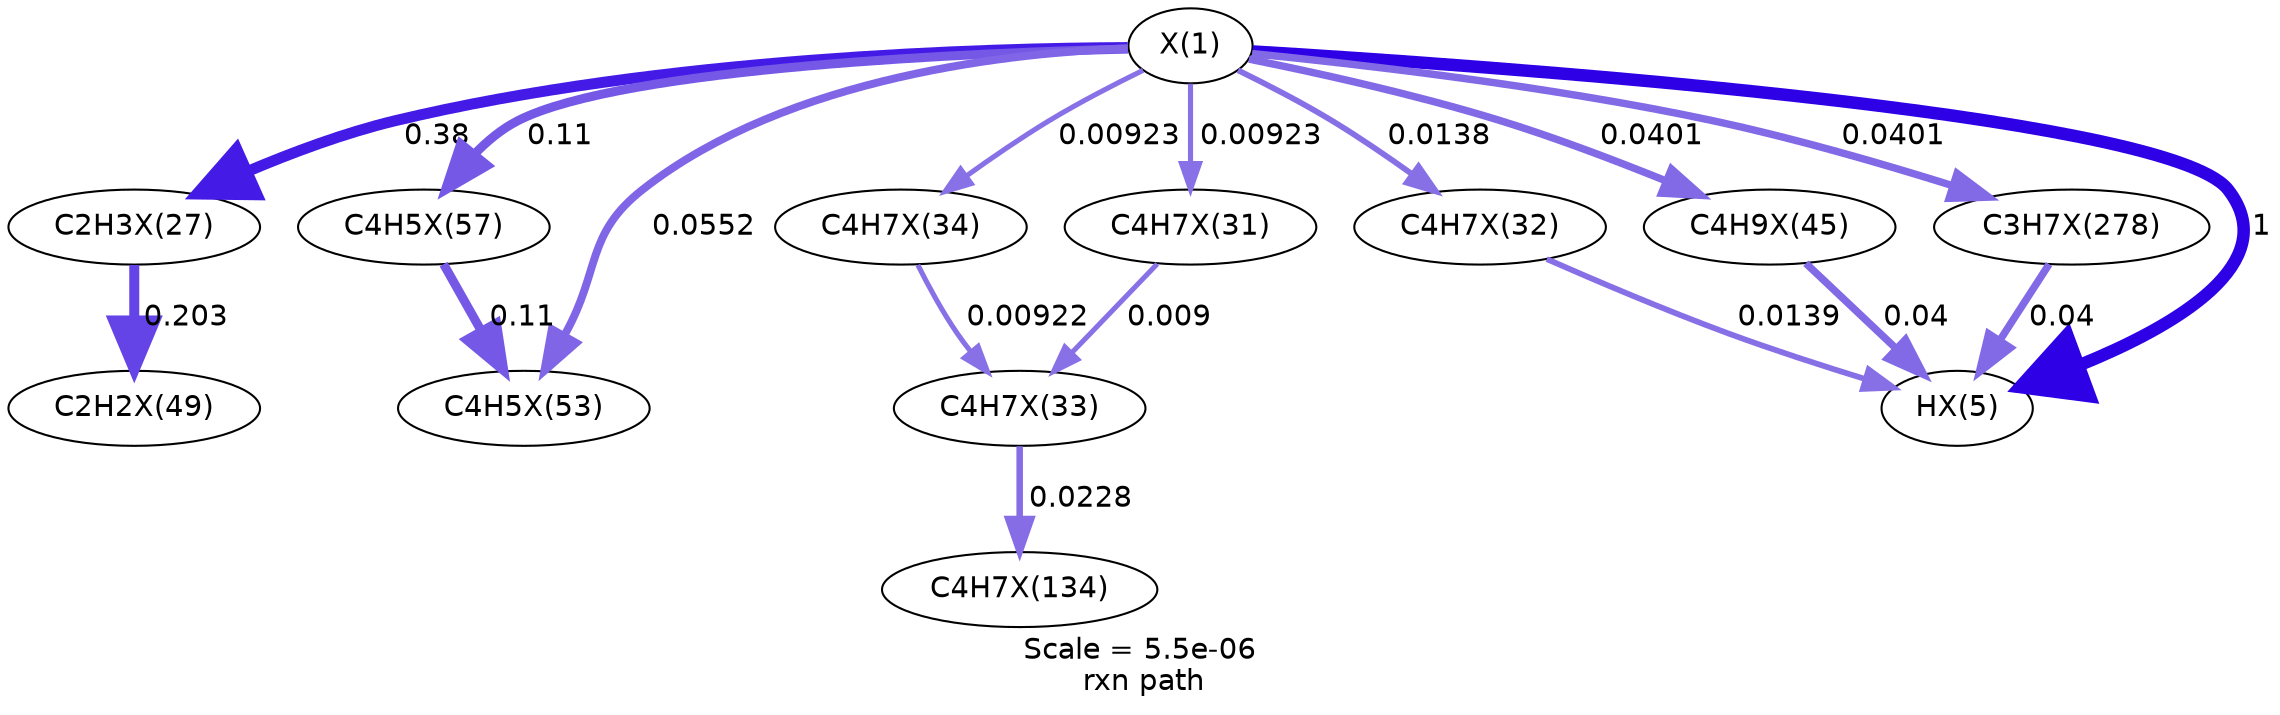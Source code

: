 digraph reaction_paths {
center=1;
s54 -> s55[fontname="Helvetica", style="setlinewidth(6)", arrowsize=3, color="0.7, 1.5, 0.9"
, label=" 1"];
s54 -> s56[fontname="Helvetica", style="setlinewidth(5.27)", arrowsize=2.63, color="0.7, 0.88, 0.9"
, label=" 0.38"];
s54 -> s70[fontname="Helvetica", style="setlinewidth(4.34)", arrowsize=2.17, color="0.7, 0.61, 0.9"
, label=" 0.11"];
s54 -> s69[fontname="Helvetica", style="setlinewidth(3.81)", arrowsize=1.91, color="0.7, 0.555, 0.9"
, label=" 0.0552"];
s54 -> s59[fontname="Helvetica", style="setlinewidth(2.77)", arrowsize=1.38, color="0.7, 0.514, 0.9"
, label=" 0.0138"];
s54 -> s58[fontname="Helvetica", style="setlinewidth(2.46)", arrowsize=1.23, color="0.7, 0.509, 0.9"
, label=" 0.00923"];
s54 -> s61[fontname="Helvetica", style="setlinewidth(2.46)", arrowsize=1.23, color="0.7, 0.509, 0.9"
, label=" 0.00923"];
s54 -> s65[fontname="Helvetica", style="setlinewidth(3.57)", arrowsize=1.79, color="0.7, 0.54, 0.9"
, label=" 0.0401"];
s54 -> s88[fontname="Helvetica", style="setlinewidth(3.57)", arrowsize=1.79, color="0.7, 0.54, 0.9"
, label=" 0.0401"];
s59 -> s55[fontname="Helvetica", style="setlinewidth(2.77)", arrowsize=1.39, color="0.7, 0.514, 0.9"
, label=" 0.0139"];
s65 -> s55[fontname="Helvetica", style="setlinewidth(3.57)", arrowsize=1.79, color="0.7, 0.54, 0.9"
, label=" 0.04"];
s88 -> s55[fontname="Helvetica", style="setlinewidth(3.57)", arrowsize=1.78, color="0.7, 0.54, 0.9"
, label=" 0.04"];
s56 -> s66[fontname="Helvetica", style="setlinewidth(4.8)", arrowsize=2.4, color="0.7, 0.703, 0.9"
, label=" 0.203"];
s70 -> s69[fontname="Helvetica", style="setlinewidth(4.34)", arrowsize=2.17, color="0.7, 0.61, 0.9"
, label=" 0.11"];
s58 -> s60[fontname="Helvetica", style="setlinewidth(2.44)", arrowsize=1.22, color="0.7, 0.509, 0.9"
, label=" 0.009"];
s61 -> s60[fontname="Helvetica", style="setlinewidth(2.46)", arrowsize=1.23, color="0.7, 0.509, 0.9"
, label=" 0.00922"];
s60 -> s77[fontname="Helvetica", style="setlinewidth(3.14)", arrowsize=1.57, color="0.7, 0.523, 0.9"
, label=" 0.0228"];
s54 [ fontname="Helvetica", label="X(1)"];
s55 [ fontname="Helvetica", label="HX(5)"];
s56 [ fontname="Helvetica", label="C2H3X(27)"];
s58 [ fontname="Helvetica", label="C4H7X(31)"];
s59 [ fontname="Helvetica", label="C4H7X(32)"];
s60 [ fontname="Helvetica", label="C4H7X(33)"];
s61 [ fontname="Helvetica", label="C4H7X(34)"];
s65 [ fontname="Helvetica", label="C4H9X(45)"];
s66 [ fontname="Helvetica", label="C2H2X(49)"];
s69 [ fontname="Helvetica", label="C4H5X(53)"];
s70 [ fontname="Helvetica", label="C4H5X(57)"];
s77 [ fontname="Helvetica", label="C4H7X(134)"];
s88 [ fontname="Helvetica", label="C3H7X(278)"];
 label = "Scale = 5.5e-06\l rxn path";
 fontname = "Helvetica";
}
